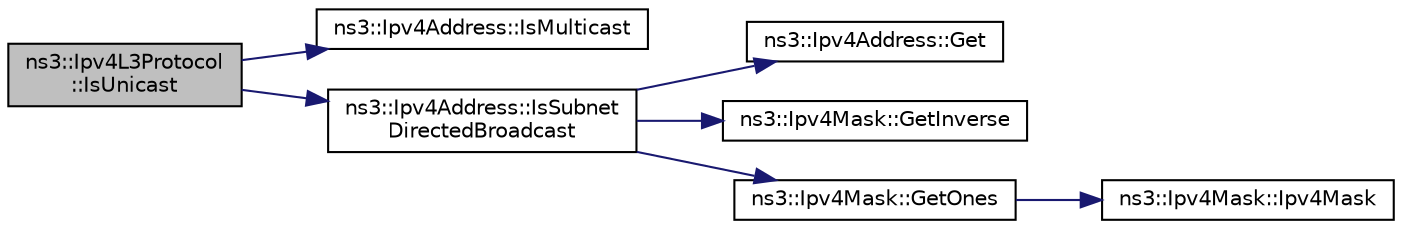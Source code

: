 digraph "ns3::Ipv4L3Protocol::IsUnicast"
{
 // LATEX_PDF_SIZE
  edge [fontname="Helvetica",fontsize="10",labelfontname="Helvetica",labelfontsize="10"];
  node [fontname="Helvetica",fontsize="10",shape=record];
  rankdir="LR";
  Node1 [label="ns3::Ipv4L3Protocol\l::IsUnicast",height=0.2,width=0.4,color="black", fillcolor="grey75", style="filled", fontcolor="black",tooltip="Check if an IPv4 address is unicast."];
  Node1 -> Node2 [color="midnightblue",fontsize="10",style="solid",fontname="Helvetica"];
  Node2 [label="ns3::Ipv4Address::IsMulticast",height=0.2,width=0.4,color="black", fillcolor="white", style="filled",URL="$classns3_1_1_ipv4_address.html#a3a39d50664243b7e37a1244bb03b4ec2",tooltip=" "];
  Node1 -> Node3 [color="midnightblue",fontsize="10",style="solid",fontname="Helvetica"];
  Node3 [label="ns3::Ipv4Address::IsSubnet\lDirectedBroadcast",height=0.2,width=0.4,color="black", fillcolor="white", style="filled",URL="$classns3_1_1_ipv4_address.html#a90fd8f563e8a6b269e7c6ef4ff176e98",tooltip="Generate subnet-directed broadcast address corresponding to mask."];
  Node3 -> Node4 [color="midnightblue",fontsize="10",style="solid",fontname="Helvetica"];
  Node4 [label="ns3::Ipv4Address::Get",height=0.2,width=0.4,color="black", fillcolor="white", style="filled",URL="$classns3_1_1_ipv4_address.html#a154da9b1ff6eb451dc4840613fe43e73",tooltip="Get the host-order 32-bit IP address."];
  Node3 -> Node5 [color="midnightblue",fontsize="10",style="solid",fontname="Helvetica"];
  Node5 [label="ns3::Ipv4Mask::GetInverse",height=0.2,width=0.4,color="black", fillcolor="white", style="filled",URL="$classns3_1_1_ipv4_mask.html#a45402865feb06627904604b79fd7e0dc",tooltip="Return the inverse mask in host order."];
  Node3 -> Node6 [color="midnightblue",fontsize="10",style="solid",fontname="Helvetica"];
  Node6 [label="ns3::Ipv4Mask::GetOnes",height=0.2,width=0.4,color="black", fillcolor="white", style="filled",URL="$classns3_1_1_ipv4_mask.html#af712cbdf28c039025d4aa45fa7e243dd",tooltip=" "];
  Node6 -> Node7 [color="midnightblue",fontsize="10",style="solid",fontname="Helvetica"];
  Node7 [label="ns3::Ipv4Mask::Ipv4Mask",height=0.2,width=0.4,color="black", fillcolor="white", style="filled",URL="$classns3_1_1_ipv4_mask.html#a4f877fcb3423f63debab168c83213627",tooltip="Will initialize to a garbage value (0x66666666)"];
}
